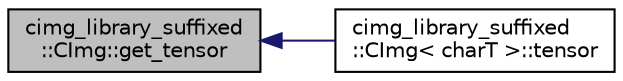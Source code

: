 digraph "cimg_library_suffixed::CImg::get_tensor"
{
  edge [fontname="Helvetica",fontsize="10",labelfontname="Helvetica",labelfontsize="10"];
  node [fontname="Helvetica",fontsize="10",shape=record];
  rankdir="LR";
  Node1 [label="cimg_library_suffixed\l::CImg::get_tensor",height=0.2,width=0.4,color="black", fillcolor="grey75", style="filled" fontcolor="black"];
  Node1 -> Node2 [dir="back",color="midnightblue",fontsize="10",style="solid",fontname="Helvetica"];
  Node2 [label="cimg_library_suffixed\l::CImg\< charT \>::tensor",height=0.2,width=0.4,color="black", fillcolor="white", style="filled",URL="$structcimg__library__suffixed_1_1_c_img.html#a107363ddf2ff71e42534d192ac9138c6",tooltip="Resize image to become a symmetric tensor."];
}
